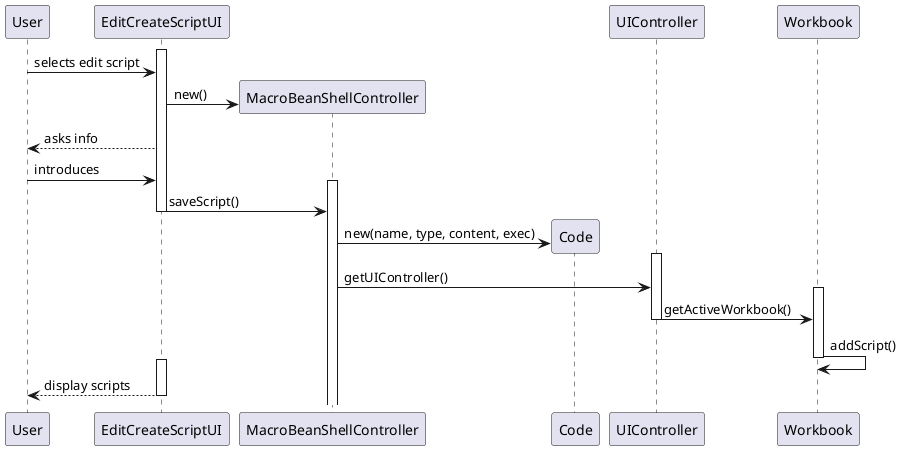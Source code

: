   @startuml doc-files/lang07.2_manager_edit.png
  participant User as us
  participant EditCreateScriptUI as ui
  participant MacroBeanShellController as controller
  participant Code as code
  participant UIController as uicontrol
  participant Workbook as work

  activate ui
	us -> ui : selects edit script
	create controller
	ui -> controller : new()
	us <-- ui : asks info
    us -> ui : introduces
  activate controller
	ui -> controller : saveScript()
  deactivate ui
    create code
	controller -> code : new(name, type, content, exec)
	activate uicontrol
	controller -> uicontrol : getUIController()
	activate work
	uicontrol -> work : getActiveWorkbook()
    deactivate uicontrol
	work -> work : addScript()
  deactivate work
	activate ui
	us <-- ui : display scripts
	deactivate ui
  @enduml